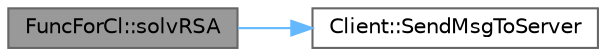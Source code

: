 digraph "FuncForCl::solvRSA"
{
 // LATEX_PDF_SIZE
  bgcolor="transparent";
  edge [fontname=Helvetica,fontsize=10,labelfontname=Helvetica,labelfontsize=10];
  node [fontname=Helvetica,fontsize=10,shape=box,height=0.2,width=0.4];
  rankdir="LR";
  Node1 [id="Node000001",label="FuncForCl::solvRSA",height=0.2,width=0.4,color="gray40", fillcolor="grey60", style="filled", fontcolor="black",tooltip="Слот для решения задачи RSA."];
  Node1 -> Node2 [id="edge1_Node000001_Node000002",color="steelblue1",style="solid",tooltip=" "];
  Node2 [id="Node000002",label="Client::SendMsgToServer",height=0.2,width=0.4,color="grey40", fillcolor="white", style="filled",URL="$class_client.html#ab83e9550b7fac42a51803f7e60fd8070",tooltip="Отправка сообщения на сервер"];
}

